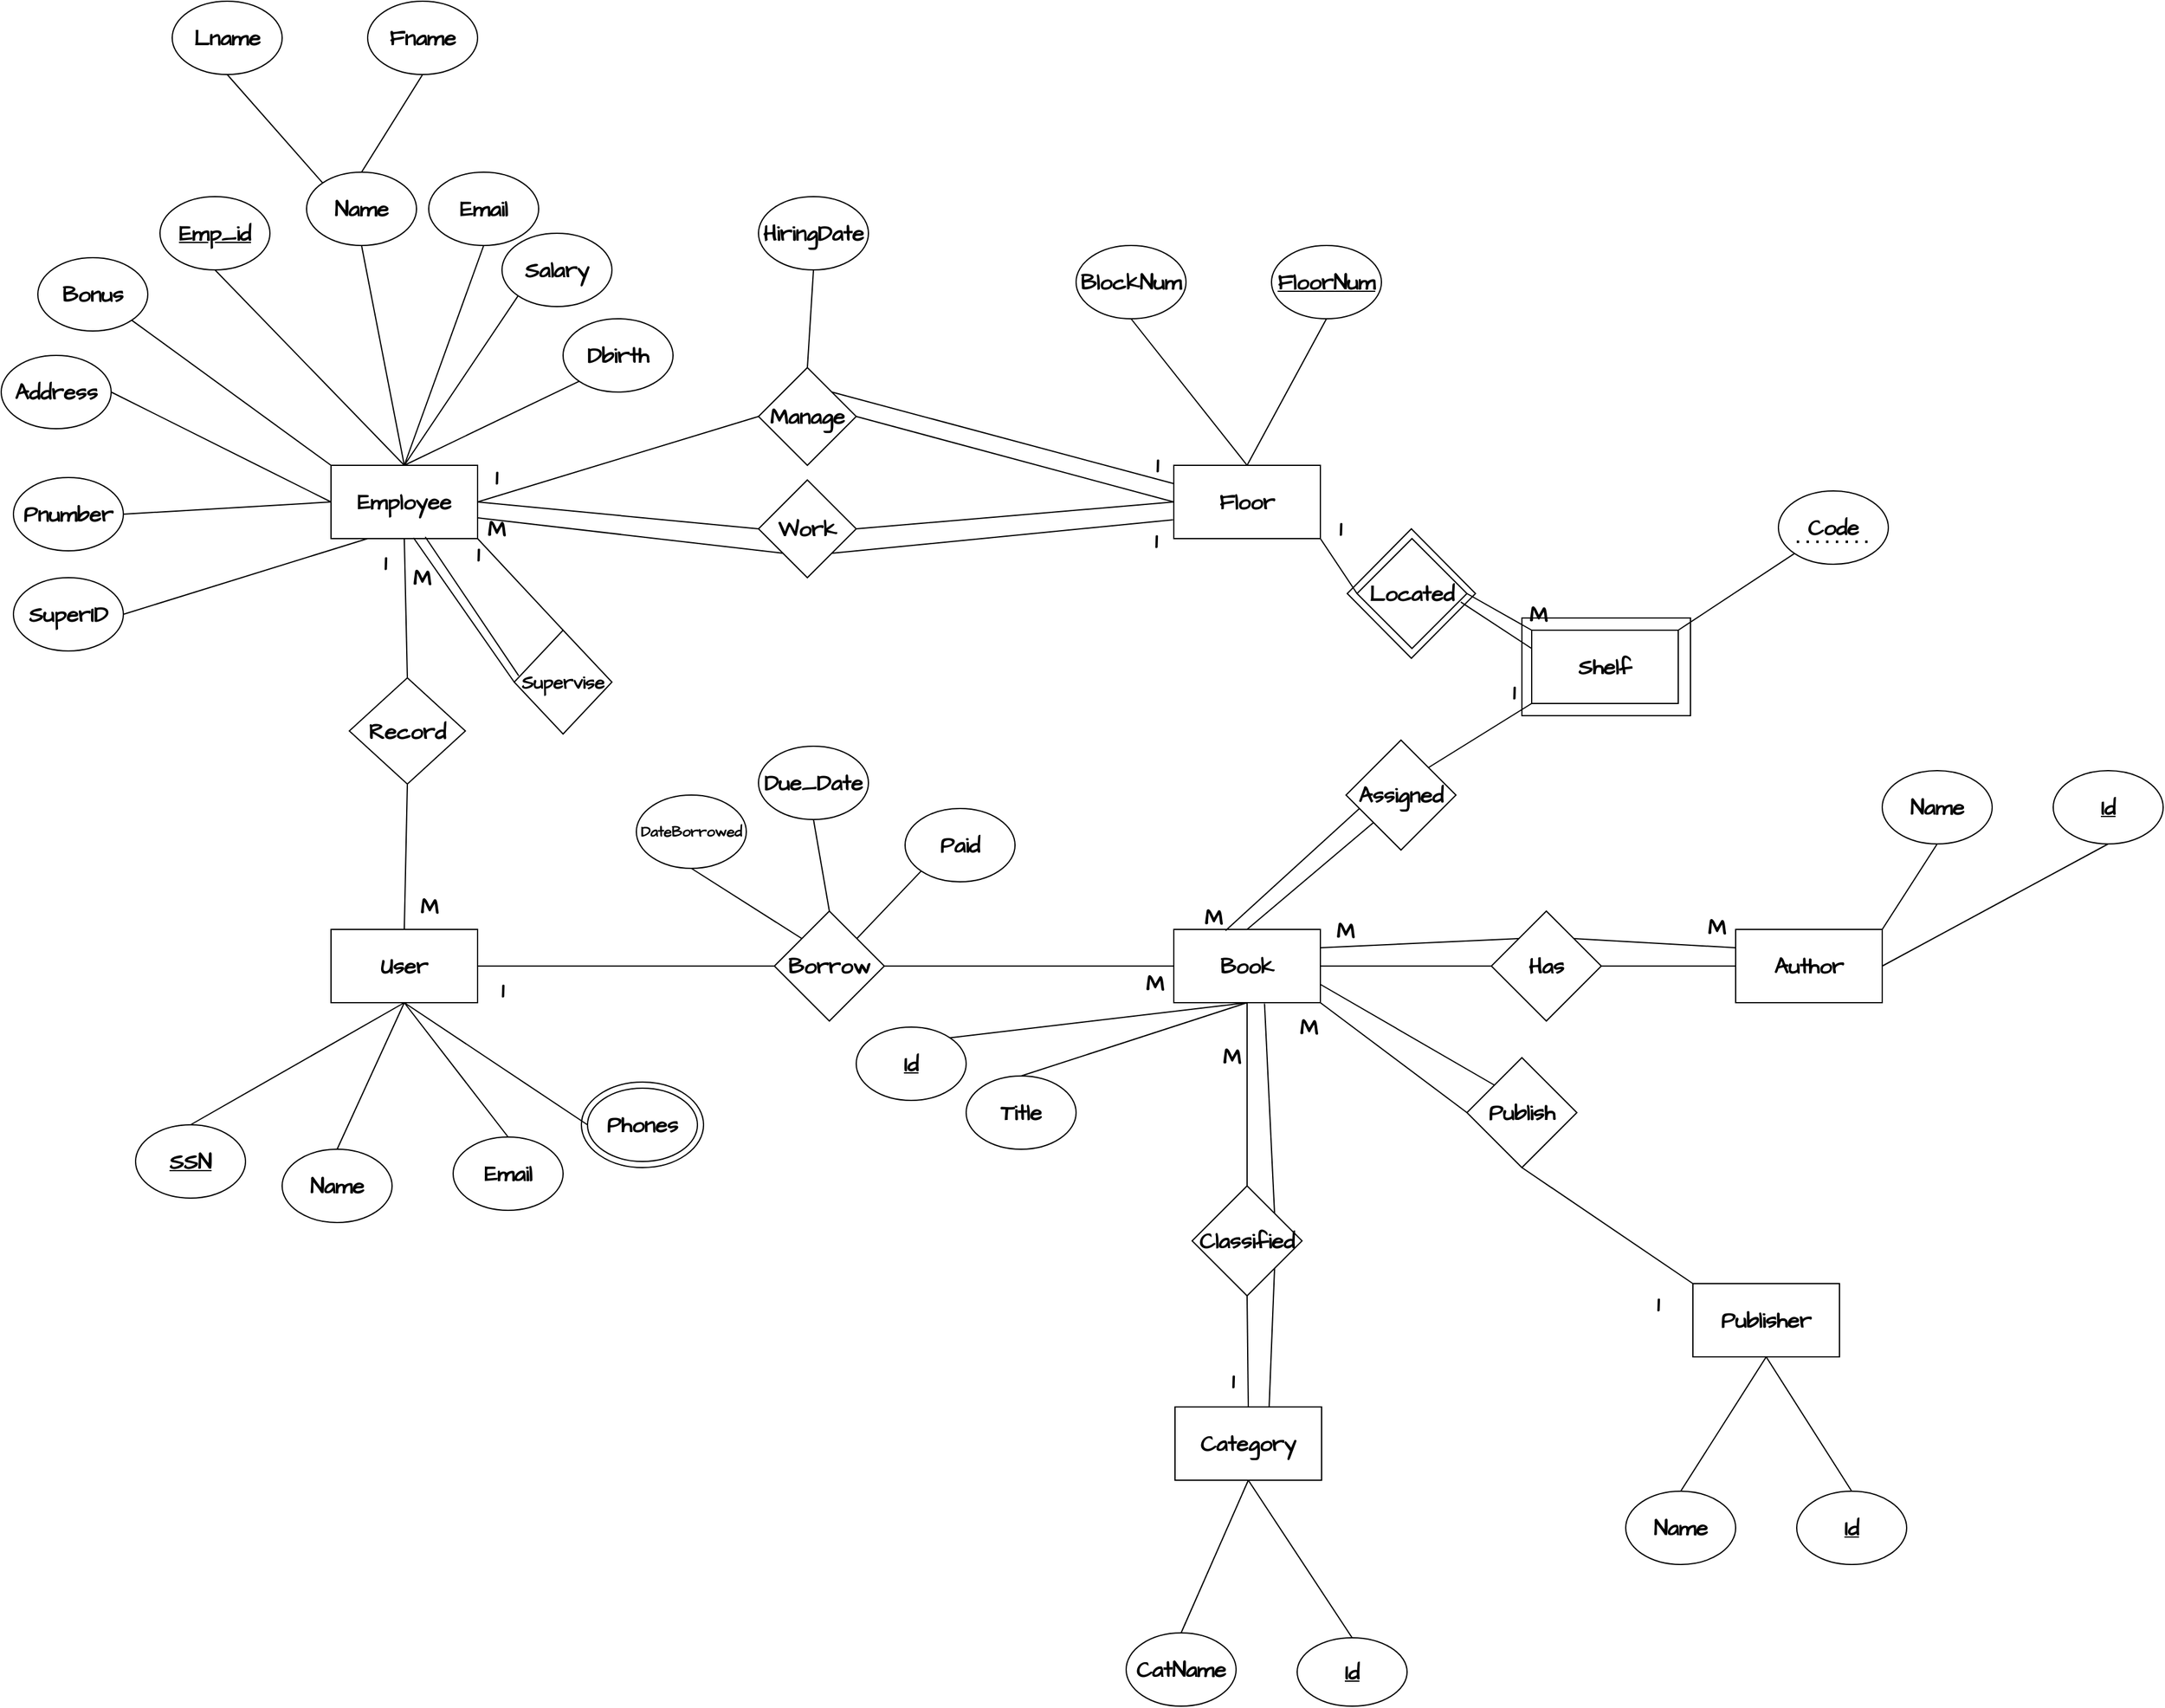 <mxfile version="24.9.0">
  <diagram id="R2lEEEUBdFMjLlhIrx00" name="Page-1">
    <mxGraphModel dx="2759" dy="2135" grid="1" gridSize="10" guides="1" tooltips="1" connect="1" arrows="1" fold="1" page="1" pageScale="1" pageWidth="850" pageHeight="1100" math="0" shadow="0" extFonts="Permanent Marker^https://fonts.googleapis.com/css?family=Permanent+Marker">
      <root>
        <mxCell id="0" />
        <mxCell id="1" parent="0" />
        <mxCell id="LCtNuis3pnJjSVXg9C4M-2" value="" style="rhombus;whiteSpace=wrap;html=1;" vertex="1" parent="1">
          <mxGeometry x="1002" y="262" width="105" height="106" as="geometry" />
        </mxCell>
        <mxCell id="LCtNuis3pnJjSVXg9C4M-1" value="" style="rounded=0;whiteSpace=wrap;html=1;" vertex="1" parent="1">
          <mxGeometry x="1145" y="335" width="138" height="80" as="geometry" />
        </mxCell>
        <mxCell id="eiVSzCuptyh7BwzZJYLk-64" value="" style="ellipse;whiteSpace=wrap;html=1;" parent="1" vertex="1">
          <mxGeometry x="375" y="715" width="100" height="70" as="geometry" />
        </mxCell>
        <mxCell id="eiVSzCuptyh7BwzZJYLk-1" value="&lt;font face=&quot;Architects Daughter&quot; style=&quot;font-size: 18px;&quot;&gt;&lt;b&gt;Employee&lt;/b&gt;&lt;/font&gt;" style="rounded=0;whiteSpace=wrap;html=1;" parent="1" vertex="1">
          <mxGeometry x="170" y="210" width="120" height="60" as="geometry" />
        </mxCell>
        <mxCell id="eiVSzCuptyh7BwzZJYLk-3" value="&lt;font style=&quot;font-size: 18px;&quot; face=&quot;Architects Daughter&quot;&gt;&lt;b&gt;&lt;u&gt;Emp_id&lt;/u&gt;&lt;/b&gt;&lt;/font&gt;" style="ellipse;whiteSpace=wrap;html=1;" parent="1" vertex="1">
          <mxGeometry x="30" y="-10" width="90" height="60" as="geometry" />
        </mxCell>
        <mxCell id="eiVSzCuptyh7BwzZJYLk-4" value="" style="endArrow=none;html=1;rounded=0;entryX=0.5;entryY=1;entryDx=0;entryDy=0;exitX=0.5;exitY=0;exitDx=0;exitDy=0;" parent="1" source="eiVSzCuptyh7BwzZJYLk-1" target="eiVSzCuptyh7BwzZJYLk-3" edge="1">
          <mxGeometry width="50" height="50" relative="1" as="geometry">
            <mxPoint x="400" y="320" as="sourcePoint" />
            <mxPoint x="450" y="270" as="targetPoint" />
          </mxGeometry>
        </mxCell>
        <mxCell id="eiVSzCuptyh7BwzZJYLk-6" value="&lt;font style=&quot;font-size: 18px;&quot; face=&quot;Architects Daughter&quot;&gt;&lt;b&gt;Name&lt;/b&gt;&lt;/font&gt;" style="ellipse;whiteSpace=wrap;html=1;" parent="1" vertex="1">
          <mxGeometry x="150" y="-30" width="90" height="60" as="geometry" />
        </mxCell>
        <mxCell id="eiVSzCuptyh7BwzZJYLk-8" value="" style="endArrow=none;html=1;rounded=0;entryX=0.5;entryY=1;entryDx=0;entryDy=0;exitX=0.5;exitY=0;exitDx=0;exitDy=0;" parent="1" source="eiVSzCuptyh7BwzZJYLk-1" target="eiVSzCuptyh7BwzZJYLk-6" edge="1">
          <mxGeometry width="50" height="50" relative="1" as="geometry">
            <mxPoint x="400" y="320" as="sourcePoint" />
            <mxPoint x="450" y="270" as="targetPoint" />
          </mxGeometry>
        </mxCell>
        <mxCell id="eiVSzCuptyh7BwzZJYLk-9" value="&lt;font style=&quot;font-size: 18px;&quot; face=&quot;Architects Daughter&quot;&gt;&lt;b&gt;Fname&lt;/b&gt;&lt;/font&gt;" style="ellipse;whiteSpace=wrap;html=1;" parent="1" vertex="1">
          <mxGeometry x="200" y="-170" width="90" height="60" as="geometry" />
        </mxCell>
        <mxCell id="eiVSzCuptyh7BwzZJYLk-11" value="&lt;font style=&quot;font-size: 18px;&quot; face=&quot;Architects Daughter&quot;&gt;&lt;b&gt;Lname&lt;/b&gt;&lt;/font&gt;" style="ellipse;whiteSpace=wrap;html=1;" parent="1" vertex="1">
          <mxGeometry x="40" y="-170" width="90" height="60" as="geometry" />
        </mxCell>
        <mxCell id="eiVSzCuptyh7BwzZJYLk-12" value="" style="endArrow=none;html=1;rounded=0;entryX=0.5;entryY=1;entryDx=0;entryDy=0;exitX=0.5;exitY=0;exitDx=0;exitDy=0;" parent="1" source="eiVSzCuptyh7BwzZJYLk-6" target="eiVSzCuptyh7BwzZJYLk-9" edge="1">
          <mxGeometry width="50" height="50" relative="1" as="geometry">
            <mxPoint x="340" y="170" as="sourcePoint" />
            <mxPoint x="390" y="120" as="targetPoint" />
          </mxGeometry>
        </mxCell>
        <mxCell id="eiVSzCuptyh7BwzZJYLk-13" value="" style="endArrow=none;html=1;rounded=0;entryX=0.5;entryY=1;entryDx=0;entryDy=0;exitX=0;exitY=0;exitDx=0;exitDy=0;" parent="1" source="eiVSzCuptyh7BwzZJYLk-6" target="eiVSzCuptyh7BwzZJYLk-11" edge="1">
          <mxGeometry width="50" height="50" relative="1" as="geometry">
            <mxPoint x="270" y="160" as="sourcePoint" />
            <mxPoint x="320" y="110" as="targetPoint" />
          </mxGeometry>
        </mxCell>
        <mxCell id="eiVSzCuptyh7BwzZJYLk-14" value="&lt;font face=&quot;Architects Daughter&quot;&gt;&lt;span style=&quot;font-size: 18px;&quot;&gt;&lt;b&gt;Email&lt;/b&gt;&lt;/span&gt;&lt;/font&gt;" style="ellipse;whiteSpace=wrap;html=1;" parent="1" vertex="1">
          <mxGeometry x="250" y="-30" width="90" height="60" as="geometry" />
        </mxCell>
        <mxCell id="eiVSzCuptyh7BwzZJYLk-17" value="&lt;font face=&quot;Architects Daughter&quot;&gt;&lt;span style=&quot;font-size: 18px;&quot;&gt;&lt;b&gt;Salary&lt;/b&gt;&lt;/span&gt;&lt;/font&gt;" style="ellipse;whiteSpace=wrap;html=1;" parent="1" vertex="1">
          <mxGeometry x="310" y="20" width="90" height="60" as="geometry" />
        </mxCell>
        <mxCell id="eiVSzCuptyh7BwzZJYLk-18" value="&lt;font data-font-src=&quot;https://fonts.googleapis.com/css?family=Architects+Daughter&quot; face=&quot;Architects Daughter&quot; style=&quot;font-size: 18px;&quot;&gt;&lt;b&gt;Dbirth&lt;/b&gt;&lt;/font&gt;" style="ellipse;whiteSpace=wrap;html=1;" parent="1" vertex="1">
          <mxGeometry x="360" y="90" width="90" height="60" as="geometry" />
        </mxCell>
        <mxCell id="eiVSzCuptyh7BwzZJYLk-19" value="&lt;font data-font-src=&quot;https://fonts.googleapis.com/css?family=Architects+Daughter&quot; face=&quot;Architects Daughter&quot; style=&quot;font-size: 18px;&quot;&gt;&lt;b&gt;Bonus&lt;/b&gt;&lt;/font&gt;" style="ellipse;whiteSpace=wrap;html=1;" parent="1" vertex="1">
          <mxGeometry x="-70" y="40" width="90" height="60" as="geometry" />
        </mxCell>
        <mxCell id="eiVSzCuptyh7BwzZJYLk-20" value="&lt;font data-font-src=&quot;https://fonts.googleapis.com/css?family=Architects+Daughter&quot; face=&quot;Architects Daughter&quot; style=&quot;font-size: 18px;&quot;&gt;&lt;b&gt;Address&lt;/b&gt;&lt;/font&gt;" style="ellipse;whiteSpace=wrap;html=1;" parent="1" vertex="1">
          <mxGeometry x="-100" y="120" width="90" height="60" as="geometry" />
        </mxCell>
        <mxCell id="eiVSzCuptyh7BwzZJYLk-21" value="&lt;font data-font-src=&quot;https://fonts.googleapis.com/css?family=Architects+Daughter&quot; face=&quot;Architects Daughter&quot; style=&quot;font-size: 18px;&quot;&gt;&lt;b&gt;Pnumber&lt;/b&gt;&lt;/font&gt;" style="ellipse;whiteSpace=wrap;html=1;" parent="1" vertex="1">
          <mxGeometry x="-90" y="220" width="90" height="60" as="geometry" />
        </mxCell>
        <mxCell id="eiVSzCuptyh7BwzZJYLk-22" value="" style="endArrow=none;html=1;rounded=0;entryX=0.5;entryY=1;entryDx=0;entryDy=0;exitX=0.5;exitY=0;exitDx=0;exitDy=0;" parent="1" source="eiVSzCuptyh7BwzZJYLk-1" target="eiVSzCuptyh7BwzZJYLk-14" edge="1">
          <mxGeometry width="50" height="50" relative="1" as="geometry">
            <mxPoint x="340" y="170" as="sourcePoint" />
            <mxPoint x="390" y="120" as="targetPoint" />
          </mxGeometry>
        </mxCell>
        <mxCell id="eiVSzCuptyh7BwzZJYLk-23" value="" style="endArrow=none;html=1;rounded=0;entryX=0;entryY=1;entryDx=0;entryDy=0;exitX=0.5;exitY=0;exitDx=0;exitDy=0;" parent="1" source="eiVSzCuptyh7BwzZJYLk-1" target="eiVSzCuptyh7BwzZJYLk-17" edge="1">
          <mxGeometry width="50" height="50" relative="1" as="geometry">
            <mxPoint x="340" y="170" as="sourcePoint" />
            <mxPoint x="390" y="120" as="targetPoint" />
          </mxGeometry>
        </mxCell>
        <mxCell id="eiVSzCuptyh7BwzZJYLk-24" value="" style="endArrow=none;html=1;rounded=0;entryX=0;entryY=1;entryDx=0;entryDy=0;exitX=0.5;exitY=0;exitDx=0;exitDy=0;" parent="1" source="eiVSzCuptyh7BwzZJYLk-1" target="eiVSzCuptyh7BwzZJYLk-18" edge="1">
          <mxGeometry width="50" height="50" relative="1" as="geometry">
            <mxPoint x="340" y="170" as="sourcePoint" />
            <mxPoint x="390" y="120" as="targetPoint" />
          </mxGeometry>
        </mxCell>
        <mxCell id="eiVSzCuptyh7BwzZJYLk-25" value="" style="endArrow=none;html=1;rounded=0;exitX=1;exitY=1;exitDx=0;exitDy=0;entryX=0;entryY=0;entryDx=0;entryDy=0;" parent="1" source="eiVSzCuptyh7BwzZJYLk-19" target="eiVSzCuptyh7BwzZJYLk-1" edge="1">
          <mxGeometry width="50" height="50" relative="1" as="geometry">
            <mxPoint x="340" y="170" as="sourcePoint" />
            <mxPoint x="390" y="120" as="targetPoint" />
          </mxGeometry>
        </mxCell>
        <mxCell id="eiVSzCuptyh7BwzZJYLk-26" value="" style="endArrow=none;html=1;rounded=0;entryX=1;entryY=0.5;entryDx=0;entryDy=0;exitX=0;exitY=0.5;exitDx=0;exitDy=0;" parent="1" source="eiVSzCuptyh7BwzZJYLk-1" target="eiVSzCuptyh7BwzZJYLk-20" edge="1">
          <mxGeometry width="50" height="50" relative="1" as="geometry">
            <mxPoint x="340" y="170" as="sourcePoint" />
            <mxPoint x="390" y="120" as="targetPoint" />
          </mxGeometry>
        </mxCell>
        <mxCell id="eiVSzCuptyh7BwzZJYLk-27" value="" style="endArrow=none;html=1;rounded=0;exitX=1;exitY=0.5;exitDx=0;exitDy=0;entryX=0;entryY=0.5;entryDx=0;entryDy=0;" parent="1" source="eiVSzCuptyh7BwzZJYLk-21" target="eiVSzCuptyh7BwzZJYLk-1" edge="1">
          <mxGeometry width="50" height="50" relative="1" as="geometry">
            <mxPoint x="340" y="170" as="sourcePoint" />
            <mxPoint x="390" y="120" as="targetPoint" />
          </mxGeometry>
        </mxCell>
        <mxCell id="eiVSzCuptyh7BwzZJYLk-29" value="&lt;font data-font-src=&quot;https://fonts.googleapis.com/css?family=Architects+Daughter&quot; face=&quot;Architects Daughter&quot; style=&quot;font-size: 18px;&quot;&gt;&lt;b&gt;SuperID&lt;/b&gt;&lt;/font&gt;" style="ellipse;whiteSpace=wrap;html=1;" parent="1" vertex="1">
          <mxGeometry x="-90" y="302" width="90" height="60" as="geometry" />
        </mxCell>
        <mxCell id="eiVSzCuptyh7BwzZJYLk-30" value="" style="endArrow=none;html=1;rounded=0;entryX=1;entryY=0.5;entryDx=0;entryDy=0;exitX=0.25;exitY=1;exitDx=0;exitDy=0;" parent="1" source="eiVSzCuptyh7BwzZJYLk-1" target="eiVSzCuptyh7BwzZJYLk-29" edge="1">
          <mxGeometry width="50" height="50" relative="1" as="geometry">
            <mxPoint x="330" y="90" as="sourcePoint" />
            <mxPoint x="380" y="40" as="targetPoint" />
          </mxGeometry>
        </mxCell>
        <mxCell id="eiVSzCuptyh7BwzZJYLk-31" value="&lt;font face=&quot;Architects Daughter&quot; style=&quot;font-size: 18px;&quot;&gt;&lt;b&gt;Floor&lt;/b&gt;&lt;/font&gt;" style="rounded=0;whiteSpace=wrap;html=1;" parent="1" vertex="1">
          <mxGeometry x="860" y="210" width="120" height="60" as="geometry" />
        </mxCell>
        <mxCell id="eiVSzCuptyh7BwzZJYLk-32" value="&lt;font data-font-src=&quot;https://fonts.googleapis.com/css?family=Architects+Daughter&quot; face=&quot;Architects Daughter&quot; style=&quot;font-size: 18px;&quot;&gt;&lt;b&gt;&lt;u&gt;FloorNum&lt;/u&gt;&lt;/b&gt;&lt;/font&gt;" style="ellipse;whiteSpace=wrap;html=1;" parent="1" vertex="1">
          <mxGeometry x="940" y="30" width="90" height="60" as="geometry" />
        </mxCell>
        <mxCell id="eiVSzCuptyh7BwzZJYLk-33" value="&lt;font data-font-src=&quot;https://fonts.googleapis.com/css?family=Architects+Daughter&quot; face=&quot;Architects Daughter&quot; style=&quot;font-size: 18px;&quot;&gt;&lt;b&gt;BlockNum&lt;/b&gt;&lt;/font&gt;" style="ellipse;whiteSpace=wrap;html=1;" parent="1" vertex="1">
          <mxGeometry x="780" y="30" width="90" height="60" as="geometry" />
        </mxCell>
        <mxCell id="eiVSzCuptyh7BwzZJYLk-34" value="" style="endArrow=none;html=1;rounded=0;entryX=0.5;entryY=1;entryDx=0;entryDy=0;exitX=0.5;exitY=0;exitDx=0;exitDy=0;" parent="1" source="eiVSzCuptyh7BwzZJYLk-31" target="eiVSzCuptyh7BwzZJYLk-33" edge="1">
          <mxGeometry width="50" height="50" relative="1" as="geometry">
            <mxPoint x="580" y="140" as="sourcePoint" />
            <mxPoint x="630" y="90" as="targetPoint" />
          </mxGeometry>
        </mxCell>
        <mxCell id="eiVSzCuptyh7BwzZJYLk-35" value="" style="endArrow=none;html=1;rounded=0;entryX=0.5;entryY=1;entryDx=0;entryDy=0;exitX=0.5;exitY=0;exitDx=0;exitDy=0;" parent="1" source="eiVSzCuptyh7BwzZJYLk-31" target="eiVSzCuptyh7BwzZJYLk-32" edge="1">
          <mxGeometry width="50" height="50" relative="1" as="geometry">
            <mxPoint x="580" y="140" as="sourcePoint" />
            <mxPoint x="630" y="90" as="targetPoint" />
          </mxGeometry>
        </mxCell>
        <mxCell id="eiVSzCuptyh7BwzZJYLk-37" value="&lt;b style=&quot;font-family: &amp;quot;Architects Daughter&amp;quot;; font-size: 18px;&quot;&gt;Manage&lt;/b&gt;" style="rhombus;whiteSpace=wrap;html=1;" parent="1" vertex="1">
          <mxGeometry x="520" y="130" width="80" height="80" as="geometry" />
        </mxCell>
        <mxCell id="eiVSzCuptyh7BwzZJYLk-38" value="" style="endArrow=none;html=1;rounded=0;exitX=1;exitY=0.5;exitDx=0;exitDy=0;entryX=0;entryY=0.5;entryDx=0;entryDy=0;" parent="1" source="eiVSzCuptyh7BwzZJYLk-1" target="eiVSzCuptyh7BwzZJYLk-37" edge="1">
          <mxGeometry width="50" height="50" relative="1" as="geometry">
            <mxPoint x="380" y="180" as="sourcePoint" />
            <mxPoint x="430" y="130" as="targetPoint" />
          </mxGeometry>
        </mxCell>
        <mxCell id="eiVSzCuptyh7BwzZJYLk-39" value="" style="endArrow=none;html=1;rounded=0;entryX=0;entryY=0.5;entryDx=0;entryDy=0;exitX=1;exitY=0.5;exitDx=0;exitDy=0;" parent="1" source="eiVSzCuptyh7BwzZJYLk-37" target="eiVSzCuptyh7BwzZJYLk-31" edge="1">
          <mxGeometry width="50" height="50" relative="1" as="geometry">
            <mxPoint x="380" y="180" as="sourcePoint" />
            <mxPoint x="430" y="130" as="targetPoint" />
          </mxGeometry>
        </mxCell>
        <mxCell id="eiVSzCuptyh7BwzZJYLk-40" value="&lt;font face=&quot;Architects Daughter&quot;&gt;&lt;span style=&quot;font-size: 18px;&quot;&gt;&lt;b&gt;Work&lt;/b&gt;&lt;/span&gt;&lt;/font&gt;" style="rhombus;whiteSpace=wrap;html=1;" parent="1" vertex="1">
          <mxGeometry x="520" y="222" width="80" height="80" as="geometry" />
        </mxCell>
        <mxCell id="eiVSzCuptyh7BwzZJYLk-42" value="" style="endArrow=none;html=1;rounded=0;exitX=1;exitY=0.5;exitDx=0;exitDy=0;entryX=0;entryY=0.5;entryDx=0;entryDy=0;" parent="1" source="eiVSzCuptyh7BwzZJYLk-1" target="eiVSzCuptyh7BwzZJYLk-40" edge="1">
          <mxGeometry width="50" height="50" relative="1" as="geometry">
            <mxPoint x="490" y="160" as="sourcePoint" />
            <mxPoint x="540" y="110" as="targetPoint" />
          </mxGeometry>
        </mxCell>
        <mxCell id="eiVSzCuptyh7BwzZJYLk-43" value="" style="endArrow=none;html=1;rounded=0;entryX=0;entryY=0.5;entryDx=0;entryDy=0;exitX=1;exitY=0.5;exitDx=0;exitDy=0;" parent="1" source="eiVSzCuptyh7BwzZJYLk-40" target="eiVSzCuptyh7BwzZJYLk-31" edge="1">
          <mxGeometry width="50" height="50" relative="1" as="geometry">
            <mxPoint x="490" y="160" as="sourcePoint" />
            <mxPoint x="540" y="110" as="targetPoint" />
          </mxGeometry>
        </mxCell>
        <mxCell id="eiVSzCuptyh7BwzZJYLk-44" value="" style="endArrow=none;html=1;rounded=0;entryX=0;entryY=0.25;entryDx=0;entryDy=0;exitX=1;exitY=0;exitDx=0;exitDy=0;" parent="1" source="eiVSzCuptyh7BwzZJYLk-37" target="eiVSzCuptyh7BwzZJYLk-31" edge="1">
          <mxGeometry width="50" height="50" relative="1" as="geometry">
            <mxPoint x="490" y="160" as="sourcePoint" />
            <mxPoint x="540" y="110" as="targetPoint" />
          </mxGeometry>
        </mxCell>
        <mxCell id="eiVSzCuptyh7BwzZJYLk-45" value="&lt;font style=&quot;font-size: 18px;&quot; data-font-src=&quot;https://fonts.googleapis.com/css?family=Architects+Daughter&quot; face=&quot;Architects Daughter&quot;&gt;&lt;b&gt;1&lt;/b&gt;&lt;/font&gt;" style="text;html=1;align=center;verticalAlign=middle;resizable=0;points=[];autosize=1;strokeColor=none;fillColor=none;" parent="1" vertex="1">
          <mxGeometry x="290" y="200" width="30" height="40" as="geometry" />
        </mxCell>
        <mxCell id="eiVSzCuptyh7BwzZJYLk-46" value="&lt;font style=&quot;font-size: 18px;&quot; data-font-src=&quot;https://fonts.googleapis.com/css?family=Architects+Daughter&quot; face=&quot;Architects Daughter&quot;&gt;&lt;b&gt;1&lt;/b&gt;&lt;/font&gt;" style="text;html=1;align=center;verticalAlign=middle;resizable=0;points=[];autosize=1;strokeColor=none;fillColor=none;" parent="1" vertex="1">
          <mxGeometry x="831" y="190" width="30" height="40" as="geometry" />
        </mxCell>
        <mxCell id="eiVSzCuptyh7BwzZJYLk-47" value="&lt;font style=&quot;font-size: 18px;&quot; data-font-src=&quot;https://fonts.googleapis.com/css?family=Architects+Daughter&quot; face=&quot;Architects Daughter&quot;&gt;&lt;b&gt;1&lt;/b&gt;&lt;/font&gt;" style="text;html=1;align=center;verticalAlign=middle;resizable=0;points=[];autosize=1;strokeColor=none;fillColor=none;" parent="1" vertex="1">
          <mxGeometry x="830" y="252" width="30" height="40" as="geometry" />
        </mxCell>
        <mxCell id="eiVSzCuptyh7BwzZJYLk-48" value="&lt;font style=&quot;font-size: 18px;&quot; data-font-src=&quot;https://fonts.googleapis.com/css?family=Architects+Daughter&quot; face=&quot;Architects Daughter&quot;&gt;&lt;b&gt;M&lt;/b&gt;&lt;/font&gt;" style="text;html=1;align=center;verticalAlign=middle;resizable=0;points=[];autosize=1;strokeColor=none;fillColor=none;" parent="1" vertex="1">
          <mxGeometry x="285" y="242" width="40" height="40" as="geometry" />
        </mxCell>
        <mxCell id="eiVSzCuptyh7BwzZJYLk-49" value="" style="endArrow=none;html=1;rounded=0;entryX=0.977;entryY=0.067;entryDx=0;entryDy=0;exitX=1;exitY=1;exitDx=0;exitDy=0;entryPerimeter=0;" parent="1" source="eiVSzCuptyh7BwzZJYLk-40" target="eiVSzCuptyh7BwzZJYLk-47" edge="1">
          <mxGeometry width="50" height="50" relative="1" as="geometry">
            <mxPoint x="530" y="210" as="sourcePoint" />
            <mxPoint x="580" y="160" as="targetPoint" />
          </mxGeometry>
        </mxCell>
        <mxCell id="eiVSzCuptyh7BwzZJYLk-50" value="" style="endArrow=none;html=1;rounded=0;exitX=0.126;exitY=0.275;exitDx=0;exitDy=0;exitPerimeter=0;entryX=0;entryY=1;entryDx=0;entryDy=0;" parent="1" source="eiVSzCuptyh7BwzZJYLk-48" target="eiVSzCuptyh7BwzZJYLk-40" edge="1">
          <mxGeometry width="50" height="50" relative="1" as="geometry">
            <mxPoint x="530" y="210" as="sourcePoint" />
            <mxPoint x="580" y="160" as="targetPoint" />
          </mxGeometry>
        </mxCell>
        <mxCell id="eiVSzCuptyh7BwzZJYLk-51" value="" style="endArrow=none;html=1;rounded=0;entryX=0.5;entryY=0;entryDx=0;entryDy=0;exitX=0.5;exitY=1;exitDx=0;exitDy=0;" parent="1" source="eiVSzCuptyh7BwzZJYLk-52" target="eiVSzCuptyh7BwzZJYLk-37" edge="1">
          <mxGeometry width="50" height="50" relative="1" as="geometry">
            <mxPoint x="560" y="40" as="sourcePoint" />
            <mxPoint x="510" y="240" as="targetPoint" />
          </mxGeometry>
        </mxCell>
        <mxCell id="eiVSzCuptyh7BwzZJYLk-52" value="&lt;font data-font-src=&quot;https://fonts.googleapis.com/css?family=Architects+Daughter&quot; face=&quot;Architects Daughter&quot; style=&quot;font-size: 18px;&quot;&gt;&lt;b&gt;HiringDate&lt;/b&gt;&lt;/font&gt;" style="ellipse;whiteSpace=wrap;html=1;" parent="1" vertex="1">
          <mxGeometry x="520" y="-10" width="90" height="60" as="geometry" />
        </mxCell>
        <mxCell id="eiVSzCuptyh7BwzZJYLk-54" value="&lt;font face=&quot;Architects Daughter&quot; style=&quot;font-size: 18px;&quot;&gt;&lt;b&gt;User&lt;/b&gt;&lt;/font&gt;" style="rounded=0;whiteSpace=wrap;html=1;" parent="1" vertex="1">
          <mxGeometry x="170" y="590" width="120" height="60" as="geometry" />
        </mxCell>
        <mxCell id="eiVSzCuptyh7BwzZJYLk-55" value="&lt;font data-font-src=&quot;https://fonts.googleapis.com/css?family=Architects+Daughter&quot; face=&quot;Architects Daughter&quot; style=&quot;font-size: 18px;&quot;&gt;&lt;b&gt;&lt;u&gt;SSN&lt;/u&gt;&lt;/b&gt;&lt;/font&gt;" style="ellipse;whiteSpace=wrap;html=1;" parent="1" vertex="1">
          <mxGeometry x="10" y="750" width="90" height="60" as="geometry" />
        </mxCell>
        <mxCell id="eiVSzCuptyh7BwzZJYLk-57" value="&lt;font style=&quot;font-size: 18px;&quot; face=&quot;Architects Daughter&quot;&gt;&lt;b&gt;Name&lt;/b&gt;&lt;/font&gt;" style="ellipse;whiteSpace=wrap;html=1;" parent="1" vertex="1">
          <mxGeometry x="130" y="770" width="90" height="60" as="geometry" />
        </mxCell>
        <mxCell id="eiVSzCuptyh7BwzZJYLk-59" value="&lt;font face=&quot;Architects Daughter&quot;&gt;&lt;span style=&quot;font-size: 18px;&quot;&gt;&lt;b&gt;Email&lt;/b&gt;&lt;/span&gt;&lt;/font&gt;" style="ellipse;whiteSpace=wrap;html=1;" parent="1" vertex="1">
          <mxGeometry x="270" y="760" width="90" height="60" as="geometry" />
        </mxCell>
        <mxCell id="eiVSzCuptyh7BwzZJYLk-62" value="&lt;font face=&quot;Architects Daughter&quot;&gt;&lt;span style=&quot;font-size: 18px;&quot;&gt;&lt;b&gt;Phones&lt;/b&gt;&lt;/span&gt;&lt;/font&gt;" style="ellipse;whiteSpace=wrap;html=1;" parent="1" vertex="1">
          <mxGeometry x="380" y="720" width="90" height="60" as="geometry" />
        </mxCell>
        <mxCell id="eiVSzCuptyh7BwzZJYLk-65" value="" style="endArrow=none;html=1;rounded=0;entryX=0.5;entryY=1;entryDx=0;entryDy=0;exitX=0.5;exitY=0;exitDx=0;exitDy=0;" parent="1" source="eiVSzCuptyh7BwzZJYLk-55" target="eiVSzCuptyh7BwzZJYLk-54" edge="1">
          <mxGeometry width="50" height="50" relative="1" as="geometry">
            <mxPoint x="350" y="690" as="sourcePoint" />
            <mxPoint x="400" y="640" as="targetPoint" />
          </mxGeometry>
        </mxCell>
        <mxCell id="eiVSzCuptyh7BwzZJYLk-66" value="" style="endArrow=none;html=1;rounded=0;exitX=0.5;exitY=0;exitDx=0;exitDy=0;entryX=0.5;entryY=1;entryDx=0;entryDy=0;" parent="1" source="eiVSzCuptyh7BwzZJYLk-57" target="eiVSzCuptyh7BwzZJYLk-54" edge="1">
          <mxGeometry width="50" height="50" relative="1" as="geometry">
            <mxPoint x="350" y="690" as="sourcePoint" />
            <mxPoint x="400" y="640" as="targetPoint" />
          </mxGeometry>
        </mxCell>
        <mxCell id="eiVSzCuptyh7BwzZJYLk-67" value="" style="endArrow=none;html=1;rounded=0;exitX=0.5;exitY=1;exitDx=0;exitDy=0;entryX=0.5;entryY=0;entryDx=0;entryDy=0;" parent="1" source="eiVSzCuptyh7BwzZJYLk-54" target="eiVSzCuptyh7BwzZJYLk-59" edge="1">
          <mxGeometry width="50" height="50" relative="1" as="geometry">
            <mxPoint x="350" y="690" as="sourcePoint" />
            <mxPoint x="400" y="640" as="targetPoint" />
          </mxGeometry>
        </mxCell>
        <mxCell id="eiVSzCuptyh7BwzZJYLk-68" value="" style="endArrow=none;html=1;rounded=0;exitX=0.5;exitY=1;exitDx=0;exitDy=0;entryX=0;entryY=0.5;entryDx=0;entryDy=0;" parent="1" source="eiVSzCuptyh7BwzZJYLk-54" target="eiVSzCuptyh7BwzZJYLk-62" edge="1">
          <mxGeometry width="50" height="50" relative="1" as="geometry">
            <mxPoint x="350" y="690" as="sourcePoint" />
            <mxPoint x="400" y="640" as="targetPoint" />
          </mxGeometry>
        </mxCell>
        <mxCell id="eiVSzCuptyh7BwzZJYLk-69" value="&lt;font face=&quot;Architects Daughter&quot;&gt;&lt;span style=&quot;font-size: 18px;&quot;&gt;&lt;b&gt;Record&lt;/b&gt;&lt;/span&gt;&lt;/font&gt;" style="rhombus;whiteSpace=wrap;html=1;" parent="1" vertex="1">
          <mxGeometry x="185" y="384" width="95" height="87" as="geometry" />
        </mxCell>
        <mxCell id="eiVSzCuptyh7BwzZJYLk-70" value="" style="endArrow=none;html=1;rounded=0;entryX=0.5;entryY=1;entryDx=0;entryDy=0;exitX=0.5;exitY=0;exitDx=0;exitDy=0;" parent="1" source="eiVSzCuptyh7BwzZJYLk-69" target="eiVSzCuptyh7BwzZJYLk-1" edge="1">
          <mxGeometry width="50" height="50" relative="1" as="geometry">
            <mxPoint x="350" y="560" as="sourcePoint" />
            <mxPoint x="400" y="510" as="targetPoint" />
          </mxGeometry>
        </mxCell>
        <mxCell id="eiVSzCuptyh7BwzZJYLk-71" value="" style="endArrow=none;html=1;rounded=0;exitX=0.5;exitY=0;exitDx=0;exitDy=0;entryX=0.5;entryY=1;entryDx=0;entryDy=0;" parent="1" source="eiVSzCuptyh7BwzZJYLk-54" target="eiVSzCuptyh7BwzZJYLk-69" edge="1">
          <mxGeometry width="50" height="50" relative="1" as="geometry">
            <mxPoint x="350" y="560" as="sourcePoint" />
            <mxPoint x="400" y="510" as="targetPoint" />
          </mxGeometry>
        </mxCell>
        <mxCell id="eiVSzCuptyh7BwzZJYLk-73" value="&lt;font style=&quot;font-size: 18px;&quot; data-font-src=&quot;https://fonts.googleapis.com/css?family=Architects+Daughter&quot; face=&quot;Architects Daughter&quot;&gt;&lt;b&gt;1&lt;/b&gt;&lt;/font&gt;" style="text;html=1;align=center;verticalAlign=middle;resizable=0;points=[];autosize=1;strokeColor=none;fillColor=none;" parent="1" vertex="1">
          <mxGeometry x="199" y="270" width="30" height="40" as="geometry" />
        </mxCell>
        <mxCell id="eiVSzCuptyh7BwzZJYLk-74" value="&lt;font style=&quot;font-size: 18px;&quot; data-font-src=&quot;https://fonts.googleapis.com/css?family=Architects+Daughter&quot; face=&quot;Architects Daughter&quot;&gt;&lt;b&gt;M&lt;/b&gt;&lt;/font&gt;" style="text;html=1;align=center;verticalAlign=middle;resizable=0;points=[];autosize=1;strokeColor=none;fillColor=none;" parent="1" vertex="1">
          <mxGeometry x="230" y="551" width="40" height="40" as="geometry" />
        </mxCell>
        <mxCell id="eiVSzCuptyh7BwzZJYLk-75" value="&lt;font face=&quot;Architects Daughter&quot; style=&quot;font-size: 18px;&quot;&gt;&lt;b&gt;Book&lt;/b&gt;&lt;/font&gt;" style="rounded=0;whiteSpace=wrap;html=1;" parent="1" vertex="1">
          <mxGeometry x="860" y="590" width="120" height="60" as="geometry" />
        </mxCell>
        <mxCell id="eiVSzCuptyh7BwzZJYLk-77" value="&lt;font data-font-src=&quot;https://fonts.googleapis.com/css?family=Architects+Daughter&quot; face=&quot;Architects Daughter&quot; style=&quot;font-size: 18px;&quot;&gt;&lt;b&gt;Borrow&lt;/b&gt;&lt;/font&gt;" style="rhombus;whiteSpace=wrap;html=1;" parent="1" vertex="1">
          <mxGeometry x="533" y="575" width="90" height="90" as="geometry" />
        </mxCell>
        <mxCell id="eiVSzCuptyh7BwzZJYLk-80" value="&lt;font face=&quot;Architects Daughter&quot;&gt;&lt;span style=&quot;font-size: 18px;&quot;&gt;&lt;b&gt;&lt;u&gt;Id&lt;/u&gt;&lt;/b&gt;&lt;/span&gt;&lt;/font&gt;" style="ellipse;whiteSpace=wrap;html=1;" parent="1" vertex="1">
          <mxGeometry x="600" y="670" width="90" height="60" as="geometry" />
        </mxCell>
        <mxCell id="eiVSzCuptyh7BwzZJYLk-81" value="&lt;font face=&quot;Architects Daughter&quot;&gt;&lt;span style=&quot;font-size: 18px;&quot;&gt;&lt;b&gt;Title&lt;/b&gt;&lt;/span&gt;&lt;/font&gt;" style="ellipse;whiteSpace=wrap;html=1;" parent="1" vertex="1">
          <mxGeometry x="690" y="710" width="90" height="60" as="geometry" />
        </mxCell>
        <mxCell id="eiVSzCuptyh7BwzZJYLk-83" value="" style="endArrow=none;html=1;rounded=0;entryX=0.5;entryY=1;entryDx=0;entryDy=0;exitX=1;exitY=0;exitDx=0;exitDy=0;" parent="1" source="eiVSzCuptyh7BwzZJYLk-80" target="eiVSzCuptyh7BwzZJYLk-75" edge="1">
          <mxGeometry width="50" height="50" relative="1" as="geometry">
            <mxPoint x="510" y="840" as="sourcePoint" />
            <mxPoint x="560" y="790" as="targetPoint" />
          </mxGeometry>
        </mxCell>
        <mxCell id="eiVSzCuptyh7BwzZJYLk-84" value="" style="endArrow=none;html=1;rounded=0;entryX=0.5;entryY=1;entryDx=0;entryDy=0;exitX=0.5;exitY=0;exitDx=0;exitDy=0;" parent="1" source="eiVSzCuptyh7BwzZJYLk-81" target="eiVSzCuptyh7BwzZJYLk-75" edge="1">
          <mxGeometry width="50" height="50" relative="1" as="geometry">
            <mxPoint x="510" y="840" as="sourcePoint" />
            <mxPoint x="560" y="790" as="targetPoint" />
          </mxGeometry>
        </mxCell>
        <mxCell id="eiVSzCuptyh7BwzZJYLk-85" value="" style="endArrow=none;html=1;rounded=0;entryX=0;entryY=0.5;entryDx=0;entryDy=0;exitX=1;exitY=0.5;exitDx=0;exitDy=0;" parent="1" source="eiVSzCuptyh7BwzZJYLk-54" target="eiVSzCuptyh7BwzZJYLk-77" edge="1">
          <mxGeometry width="50" height="50" relative="1" as="geometry">
            <mxPoint x="510" y="820" as="sourcePoint" />
            <mxPoint x="560" y="770" as="targetPoint" />
          </mxGeometry>
        </mxCell>
        <mxCell id="eiVSzCuptyh7BwzZJYLk-86" value="" style="endArrow=none;html=1;rounded=0;entryX=1;entryY=0.5;entryDx=0;entryDy=0;exitX=0;exitY=0.5;exitDx=0;exitDy=0;" parent="1" source="eiVSzCuptyh7BwzZJYLk-75" target="eiVSzCuptyh7BwzZJYLk-77" edge="1">
          <mxGeometry width="50" height="50" relative="1" as="geometry">
            <mxPoint x="510" y="820" as="sourcePoint" />
            <mxPoint x="560" y="770" as="targetPoint" />
          </mxGeometry>
        </mxCell>
        <mxCell id="eiVSzCuptyh7BwzZJYLk-87" value="&lt;font data-font-src=&quot;https://fonts.googleapis.com/css?family=Architects+Daughter&quot; face=&quot;Architects Daughter&quot;&gt;&lt;b&gt;DateBorrowed&lt;/b&gt;&lt;/font&gt;" style="ellipse;whiteSpace=wrap;html=1;" parent="1" vertex="1">
          <mxGeometry x="420" y="480" width="90" height="60" as="geometry" />
        </mxCell>
        <mxCell id="eiVSzCuptyh7BwzZJYLk-88" value="&lt;font style=&quot;font-size: 18px;&quot; data-font-src=&quot;https://fonts.googleapis.com/css?family=Architects+Daughter&quot; face=&quot;Architects Daughter&quot;&gt;&lt;b&gt;Due_Date&lt;/b&gt;&lt;/font&gt;" style="ellipse;whiteSpace=wrap;html=1;" parent="1" vertex="1">
          <mxGeometry x="520" y="440" width="90" height="60" as="geometry" />
        </mxCell>
        <mxCell id="eiVSzCuptyh7BwzZJYLk-89" value="&lt;font style=&quot;font-size: 18px;&quot; face=&quot;Architects Daughter&quot;&gt;&lt;b&gt;Paid&lt;/b&gt;&lt;/font&gt;" style="ellipse;whiteSpace=wrap;html=1;" parent="1" vertex="1">
          <mxGeometry x="640" y="491" width="90" height="60" as="geometry" />
        </mxCell>
        <mxCell id="eiVSzCuptyh7BwzZJYLk-90" value="" style="endArrow=none;html=1;rounded=0;exitX=0.5;exitY=1;exitDx=0;exitDy=0;entryX=0;entryY=0;entryDx=0;entryDy=0;" parent="1" source="eiVSzCuptyh7BwzZJYLk-87" target="eiVSzCuptyh7BwzZJYLk-77" edge="1">
          <mxGeometry width="50" height="50" relative="1" as="geometry">
            <mxPoint x="620" y="630" as="sourcePoint" />
            <mxPoint x="670" y="580" as="targetPoint" />
          </mxGeometry>
        </mxCell>
        <mxCell id="eiVSzCuptyh7BwzZJYLk-91" value="" style="endArrow=none;html=1;rounded=0;entryX=0.5;entryY=1;entryDx=0;entryDy=0;exitX=0.5;exitY=0;exitDx=0;exitDy=0;" parent="1" source="eiVSzCuptyh7BwzZJYLk-77" target="eiVSzCuptyh7BwzZJYLk-88" edge="1">
          <mxGeometry width="50" height="50" relative="1" as="geometry">
            <mxPoint x="620" y="630" as="sourcePoint" />
            <mxPoint x="670" y="580" as="targetPoint" />
          </mxGeometry>
        </mxCell>
        <mxCell id="eiVSzCuptyh7BwzZJYLk-92" value="" style="endArrow=none;html=1;rounded=0;entryX=0;entryY=1;entryDx=0;entryDy=0;exitX=1;exitY=0;exitDx=0;exitDy=0;" parent="1" source="eiVSzCuptyh7BwzZJYLk-77" target="eiVSzCuptyh7BwzZJYLk-89" edge="1">
          <mxGeometry width="50" height="50" relative="1" as="geometry">
            <mxPoint x="620" y="630" as="sourcePoint" />
            <mxPoint x="670" y="580" as="targetPoint" />
          </mxGeometry>
        </mxCell>
        <mxCell id="eiVSzCuptyh7BwzZJYLk-93" value="&lt;font style=&quot;font-size: 18px;&quot; data-font-src=&quot;https://fonts.googleapis.com/css?family=Architects+Daughter&quot; face=&quot;Architects Daughter&quot;&gt;&lt;b&gt;1&lt;/b&gt;&lt;/font&gt;" style="text;html=1;align=center;verticalAlign=middle;resizable=0;points=[];autosize=1;strokeColor=none;fillColor=none;" parent="1" vertex="1">
          <mxGeometry x="295" y="620" width="30" height="40" as="geometry" />
        </mxCell>
        <mxCell id="eiVSzCuptyh7BwzZJYLk-96" value="&lt;font style=&quot;font-size: 18px;&quot; data-font-src=&quot;https://fonts.googleapis.com/css?family=Architects+Daughter&quot; face=&quot;Architects Daughter&quot;&gt;&lt;b&gt;M&lt;/b&gt;&lt;/font&gt;" style="text;html=1;align=center;verticalAlign=middle;resizable=0;points=[];autosize=1;strokeColor=none;fillColor=none;" parent="1" vertex="1">
          <mxGeometry x="824" y="614" width="40" height="40" as="geometry" />
        </mxCell>
        <mxCell id="eiVSzCuptyh7BwzZJYLk-97" value="&lt;font face=&quot;Architects Daughter&quot; style=&quot;font-size: 18px;&quot;&gt;&lt;b&gt;Author&lt;/b&gt;&lt;/font&gt;" style="rounded=0;whiteSpace=wrap;html=1;" parent="1" vertex="1">
          <mxGeometry x="1320" y="590" width="120" height="60" as="geometry" />
        </mxCell>
        <mxCell id="eiVSzCuptyh7BwzZJYLk-99" value="&lt;font face=&quot;Architects Daughter&quot;&gt;&lt;span style=&quot;font-size: 18px;&quot;&gt;&lt;b&gt;Name&lt;/b&gt;&lt;/span&gt;&lt;/font&gt;" style="ellipse;whiteSpace=wrap;html=1;" parent="1" vertex="1">
          <mxGeometry x="1440" y="460" width="90" height="60" as="geometry" />
        </mxCell>
        <mxCell id="eiVSzCuptyh7BwzZJYLk-102" value="&lt;font face=&quot;Architects Daughter&quot;&gt;&lt;span style=&quot;font-size: 18px;&quot;&gt;&lt;b&gt;&lt;u&gt;Id&lt;/u&gt;&lt;/b&gt;&lt;/span&gt;&lt;/font&gt;" style="ellipse;whiteSpace=wrap;html=1;" parent="1" vertex="1">
          <mxGeometry x="1580" y="460" width="90" height="60" as="geometry" />
        </mxCell>
        <mxCell id="eiVSzCuptyh7BwzZJYLk-103" value="" style="endArrow=none;html=1;rounded=0;entryX=0.5;entryY=1;entryDx=0;entryDy=0;exitX=1;exitY=0;exitDx=0;exitDy=0;" parent="1" source="eiVSzCuptyh7BwzZJYLk-97" target="eiVSzCuptyh7BwzZJYLk-99" edge="1">
          <mxGeometry width="50" height="50" relative="1" as="geometry">
            <mxPoint x="1250" y="690" as="sourcePoint" />
            <mxPoint x="1300" y="640" as="targetPoint" />
          </mxGeometry>
        </mxCell>
        <mxCell id="eiVSzCuptyh7BwzZJYLk-104" value="" style="endArrow=none;html=1;rounded=0;entryX=0.5;entryY=1;entryDx=0;entryDy=0;exitX=1;exitY=0.5;exitDx=0;exitDy=0;" parent="1" source="eiVSzCuptyh7BwzZJYLk-97" target="eiVSzCuptyh7BwzZJYLk-102" edge="1">
          <mxGeometry width="50" height="50" relative="1" as="geometry">
            <mxPoint x="1380" y="590" as="sourcePoint" />
            <mxPoint x="1300" y="640" as="targetPoint" />
          </mxGeometry>
        </mxCell>
        <mxCell id="eiVSzCuptyh7BwzZJYLk-105" value="&lt;font face=&quot;Architects Daughter&quot;&gt;&lt;span style=&quot;font-size: 18px;&quot;&gt;&lt;b&gt;Has&lt;/b&gt;&lt;/span&gt;&lt;/font&gt;" style="rhombus;whiteSpace=wrap;html=1;" parent="1" vertex="1">
          <mxGeometry x="1120" y="575" width="90" height="90" as="geometry" />
        </mxCell>
        <mxCell id="eiVSzCuptyh7BwzZJYLk-106" value="" style="endArrow=none;html=1;rounded=0;entryX=0;entryY=0.5;entryDx=0;entryDy=0;exitX=1;exitY=0.5;exitDx=0;exitDy=0;" parent="1" source="eiVSzCuptyh7BwzZJYLk-105" target="eiVSzCuptyh7BwzZJYLk-97" edge="1">
          <mxGeometry width="50" height="50" relative="1" as="geometry">
            <mxPoint x="1190" y="660" as="sourcePoint" />
            <mxPoint x="1240" y="610" as="targetPoint" />
          </mxGeometry>
        </mxCell>
        <mxCell id="eiVSzCuptyh7BwzZJYLk-107" value="" style="endArrow=none;html=1;rounded=0;exitX=1;exitY=0.5;exitDx=0;exitDy=0;entryX=0;entryY=0.5;entryDx=0;entryDy=0;" parent="1" source="eiVSzCuptyh7BwzZJYLk-75" target="eiVSzCuptyh7BwzZJYLk-105" edge="1">
          <mxGeometry width="50" height="50" relative="1" as="geometry">
            <mxPoint x="1190" y="660" as="sourcePoint" />
            <mxPoint x="1240" y="610" as="targetPoint" />
          </mxGeometry>
        </mxCell>
        <mxCell id="eiVSzCuptyh7BwzZJYLk-108" value="" style="endArrow=none;html=1;rounded=0;exitX=1;exitY=0.25;exitDx=0;exitDy=0;entryX=0;entryY=0;entryDx=0;entryDy=0;" parent="1" source="eiVSzCuptyh7BwzZJYLk-75" target="eiVSzCuptyh7BwzZJYLk-105" edge="1">
          <mxGeometry width="50" height="50" relative="1" as="geometry">
            <mxPoint x="1210" y="630" as="sourcePoint" />
            <mxPoint x="1260" y="580" as="targetPoint" />
          </mxGeometry>
        </mxCell>
        <mxCell id="eiVSzCuptyh7BwzZJYLk-109" value="" style="endArrow=none;html=1;rounded=0;entryX=0;entryY=0.25;entryDx=0;entryDy=0;exitX=1;exitY=0;exitDx=0;exitDy=0;" parent="1" source="eiVSzCuptyh7BwzZJYLk-105" target="eiVSzCuptyh7BwzZJYLk-97" edge="1">
          <mxGeometry width="50" height="50" relative="1" as="geometry">
            <mxPoint x="1210" y="600" as="sourcePoint" />
            <mxPoint x="1320.04" y="606" as="targetPoint" />
          </mxGeometry>
        </mxCell>
        <mxCell id="eiVSzCuptyh7BwzZJYLk-110" value="&lt;font face=&quot;Architects Daughter&quot; style=&quot;font-size: 18px;&quot;&gt;&lt;b&gt;Publisher&lt;/b&gt;&lt;/font&gt;" style="rounded=0;whiteSpace=wrap;html=1;" parent="1" vertex="1">
          <mxGeometry x="1285" y="880" width="120" height="60" as="geometry" />
        </mxCell>
        <mxCell id="eiVSzCuptyh7BwzZJYLk-111" value="&lt;font face=&quot;Architects Daughter&quot;&gt;&lt;span style=&quot;font-size: 18px;&quot;&gt;&lt;b&gt;Name&lt;/b&gt;&lt;/span&gt;&lt;/font&gt;" style="ellipse;whiteSpace=wrap;html=1;" parent="1" vertex="1">
          <mxGeometry x="1230" y="1050" width="90" height="60" as="geometry" />
        </mxCell>
        <mxCell id="eiVSzCuptyh7BwzZJYLk-112" value="&lt;font face=&quot;Architects Daughter&quot;&gt;&lt;span style=&quot;font-size: 18px;&quot;&gt;&lt;b&gt;&lt;u&gt;Id&lt;/u&gt;&lt;/b&gt;&lt;/span&gt;&lt;/font&gt;" style="ellipse;whiteSpace=wrap;html=1;" parent="1" vertex="1">
          <mxGeometry x="1370" y="1050" width="90" height="60" as="geometry" />
        </mxCell>
        <mxCell id="eiVSzCuptyh7BwzZJYLk-113" value="" style="endArrow=none;html=1;rounded=0;entryX=0.5;entryY=0;entryDx=0;entryDy=0;exitX=0.5;exitY=1;exitDx=0;exitDy=0;" parent="1" source="eiVSzCuptyh7BwzZJYLk-110" target="eiVSzCuptyh7BwzZJYLk-111" edge="1">
          <mxGeometry width="50" height="50" relative="1" as="geometry">
            <mxPoint x="1225" y="1180" as="sourcePoint" />
            <mxPoint x="1275" y="1130" as="targetPoint" />
          </mxGeometry>
        </mxCell>
        <mxCell id="eiVSzCuptyh7BwzZJYLk-114" value="" style="endArrow=none;html=1;rounded=0;entryX=0.5;entryY=0;entryDx=0;entryDy=0;exitX=0.5;exitY=1;exitDx=0;exitDy=0;" parent="1" source="eiVSzCuptyh7BwzZJYLk-110" target="eiVSzCuptyh7BwzZJYLk-112" edge="1">
          <mxGeometry width="50" height="50" relative="1" as="geometry">
            <mxPoint x="1355" y="1080" as="sourcePoint" />
            <mxPoint x="1275" y="1130" as="targetPoint" />
          </mxGeometry>
        </mxCell>
        <mxCell id="eiVSzCuptyh7BwzZJYLk-115" value="&lt;font face=&quot;Architects Daughter&quot;&gt;&lt;span style=&quot;font-size: 18px;&quot;&gt;&lt;b&gt;Publish&lt;/b&gt;&lt;/span&gt;&lt;/font&gt;" style="rhombus;whiteSpace=wrap;html=1;" parent="1" vertex="1">
          <mxGeometry x="1100" y="695" width="90" height="90" as="geometry" />
        </mxCell>
        <mxCell id="eiVSzCuptyh7BwzZJYLk-116" value="" style="endArrow=none;html=1;rounded=0;entryX=1;entryY=1;entryDx=0;entryDy=0;exitX=0;exitY=0.5;exitDx=0;exitDy=0;" parent="1" source="eiVSzCuptyh7BwzZJYLk-115" target="eiVSzCuptyh7BwzZJYLk-75" edge="1">
          <mxGeometry width="50" height="50" relative="1" as="geometry">
            <mxPoint x="970" y="750" as="sourcePoint" />
            <mxPoint x="1020" y="700" as="targetPoint" />
          </mxGeometry>
        </mxCell>
        <mxCell id="eiVSzCuptyh7BwzZJYLk-117" value="" style="endArrow=none;html=1;rounded=0;entryX=0.5;entryY=1;entryDx=0;entryDy=0;exitX=0;exitY=0;exitDx=0;exitDy=0;" parent="1" source="eiVSzCuptyh7BwzZJYLk-110" target="eiVSzCuptyh7BwzZJYLk-115" edge="1">
          <mxGeometry width="50" height="50" relative="1" as="geometry">
            <mxPoint x="1220" y="860" as="sourcePoint" />
            <mxPoint x="1020" y="700" as="targetPoint" />
          </mxGeometry>
        </mxCell>
        <mxCell id="eiVSzCuptyh7BwzZJYLk-118" value="" style="endArrow=none;html=1;rounded=0;entryX=1;entryY=0.75;entryDx=0;entryDy=0;exitX=0;exitY=0;exitDx=0;exitDy=0;" parent="1" source="eiVSzCuptyh7BwzZJYLk-115" target="eiVSzCuptyh7BwzZJYLk-75" edge="1">
          <mxGeometry width="50" height="50" relative="1" as="geometry">
            <mxPoint x="970" y="750" as="sourcePoint" />
            <mxPoint x="1020" y="700" as="targetPoint" />
          </mxGeometry>
        </mxCell>
        <mxCell id="eiVSzCuptyh7BwzZJYLk-119" value="&lt;font style=&quot;font-size: 18px;&quot; data-font-src=&quot;https://fonts.googleapis.com/css?family=Architects+Daughter&quot; face=&quot;Architects Daughter&quot;&gt;&lt;b&gt;1&lt;/b&gt;&lt;/font&gt;" style="text;html=1;align=center;verticalAlign=middle;resizable=0;points=[];autosize=1;strokeColor=none;fillColor=none;" parent="1" vertex="1">
          <mxGeometry x="1241" y="877" width="30" height="40" as="geometry" />
        </mxCell>
        <mxCell id="eiVSzCuptyh7BwzZJYLk-120" value="&lt;font style=&quot;font-size: 18px;&quot; data-font-src=&quot;https://fonts.googleapis.com/css?family=Architects+Daughter&quot; face=&quot;Architects Daughter&quot;&gt;&lt;b&gt;M&lt;/b&gt;&lt;/font&gt;" style="text;html=1;align=center;verticalAlign=middle;resizable=0;points=[];autosize=1;strokeColor=none;fillColor=none;" parent="1" vertex="1">
          <mxGeometry x="950" y="650" width="40" height="40" as="geometry" />
        </mxCell>
        <mxCell id="eiVSzCuptyh7BwzZJYLk-121" value="&lt;font style=&quot;font-size: 18px;&quot; data-font-src=&quot;https://fonts.googleapis.com/css?family=Architects+Daughter&quot; face=&quot;Architects Daughter&quot;&gt;&lt;b&gt;M&lt;/b&gt;&lt;/font&gt;" style="text;html=1;align=center;verticalAlign=middle;resizable=0;points=[];autosize=1;strokeColor=none;fillColor=none;" parent="1" vertex="1">
          <mxGeometry x="980" y="571" width="40" height="40" as="geometry" />
        </mxCell>
        <mxCell id="eiVSzCuptyh7BwzZJYLk-122" value="&lt;font style=&quot;font-size: 18px;&quot; data-font-src=&quot;https://fonts.googleapis.com/css?family=Architects+Daughter&quot; face=&quot;Architects Daughter&quot;&gt;&lt;b&gt;M&lt;/b&gt;&lt;/font&gt;" style="text;html=1;align=center;verticalAlign=middle;resizable=0;points=[];autosize=1;strokeColor=none;fillColor=none;" parent="1" vertex="1">
          <mxGeometry x="1284" y="568" width="40" height="40" as="geometry" />
        </mxCell>
        <mxCell id="eiVSzCuptyh7BwzZJYLk-123" value="&lt;font face=&quot;Architects Daughter&quot;&gt;&lt;span style=&quot;font-size: 18px;&quot;&gt;&lt;b&gt;Category&lt;/b&gt;&lt;/span&gt;&lt;/font&gt;" style="rounded=0;whiteSpace=wrap;html=1;" parent="1" vertex="1">
          <mxGeometry x="861" y="981" width="120" height="60" as="geometry" />
        </mxCell>
        <mxCell id="eiVSzCuptyh7BwzZJYLk-124" value="&lt;font face=&quot;Architects Daughter&quot;&gt;&lt;span style=&quot;font-size: 18px;&quot;&gt;&lt;b&gt;Classified&lt;/b&gt;&lt;/span&gt;&lt;/font&gt;" style="rhombus;whiteSpace=wrap;html=1;" parent="1" vertex="1">
          <mxGeometry x="875" y="800" width="90" height="90" as="geometry" />
        </mxCell>
        <mxCell id="eiVSzCuptyh7BwzZJYLk-127" value="&lt;font face=&quot;Architects Daughter&quot;&gt;&lt;span style=&quot;font-size: 18px;&quot;&gt;&lt;b&gt;CatName&lt;/b&gt;&lt;/span&gt;&lt;/font&gt;" style="ellipse;whiteSpace=wrap;html=1;" parent="1" vertex="1">
          <mxGeometry x="821" y="1166" width="90" height="60" as="geometry" />
        </mxCell>
        <mxCell id="eiVSzCuptyh7BwzZJYLk-128" value="&lt;font face=&quot;Architects Daughter&quot;&gt;&lt;span style=&quot;font-size: 18px;&quot;&gt;&lt;b&gt;&lt;u&gt;Id&lt;/u&gt;&lt;/b&gt;&lt;/span&gt;&lt;/font&gt;" style="ellipse;whiteSpace=wrap;html=1;" parent="1" vertex="1">
          <mxGeometry x="961" y="1170" width="90" height="56" as="geometry" />
        </mxCell>
        <mxCell id="eiVSzCuptyh7BwzZJYLk-129" value="" style="endArrow=none;html=1;rounded=0;exitX=0.5;exitY=0;exitDx=0;exitDy=0;entryX=0.5;entryY=1;entryDx=0;entryDy=0;" parent="1" source="eiVSzCuptyh7BwzZJYLk-127" target="eiVSzCuptyh7BwzZJYLk-123" edge="1">
          <mxGeometry width="50" height="50" relative="1" as="geometry">
            <mxPoint x="911" y="1056" as="sourcePoint" />
            <mxPoint x="961" y="1006" as="targetPoint" />
          </mxGeometry>
        </mxCell>
        <mxCell id="eiVSzCuptyh7BwzZJYLk-130" value="" style="endArrow=none;html=1;rounded=0;entryX=0.5;entryY=0;entryDx=0;entryDy=0;exitX=0.5;exitY=1;exitDx=0;exitDy=0;" parent="1" source="eiVSzCuptyh7BwzZJYLk-123" target="eiVSzCuptyh7BwzZJYLk-128" edge="1">
          <mxGeometry width="50" height="50" relative="1" as="geometry">
            <mxPoint x="911" y="1056" as="sourcePoint" />
            <mxPoint x="961" y="1006" as="targetPoint" />
          </mxGeometry>
        </mxCell>
        <mxCell id="eiVSzCuptyh7BwzZJYLk-131" value="" style="endArrow=none;html=1;rounded=0;entryX=0.5;entryY=1;entryDx=0;entryDy=0;exitX=0.5;exitY=0;exitDx=0;exitDy=0;" parent="1" source="eiVSzCuptyh7BwzZJYLk-124" target="eiVSzCuptyh7BwzZJYLk-75" edge="1">
          <mxGeometry width="50" height="50" relative="1" as="geometry">
            <mxPoint x="930" y="940" as="sourcePoint" />
            <mxPoint x="980" y="890" as="targetPoint" />
          </mxGeometry>
        </mxCell>
        <mxCell id="eiVSzCuptyh7BwzZJYLk-132" value="" style="endArrow=none;html=1;rounded=0;entryX=0.5;entryY=1;entryDx=0;entryDy=0;exitX=0.5;exitY=0;exitDx=0;exitDy=0;" parent="1" source="eiVSzCuptyh7BwzZJYLk-123" target="eiVSzCuptyh7BwzZJYLk-124" edge="1">
          <mxGeometry width="50" height="50" relative="1" as="geometry">
            <mxPoint x="930" y="940" as="sourcePoint" />
            <mxPoint x="980" y="890" as="targetPoint" />
          </mxGeometry>
        </mxCell>
        <mxCell id="eiVSzCuptyh7BwzZJYLk-133" value="" style="endArrow=none;html=1;rounded=0;entryX=0.619;entryY=1.013;entryDx=0;entryDy=0;entryPerimeter=0;exitX=1;exitY=0;exitDx=0;exitDy=0;" parent="1" source="eiVSzCuptyh7BwzZJYLk-124" target="eiVSzCuptyh7BwzZJYLk-75" edge="1">
          <mxGeometry width="50" height="50" relative="1" as="geometry">
            <mxPoint x="970" y="920" as="sourcePoint" />
            <mxPoint x="1020" y="870" as="targetPoint" />
          </mxGeometry>
        </mxCell>
        <mxCell id="eiVSzCuptyh7BwzZJYLk-134" value="" style="endArrow=none;html=1;rounded=0;exitX=1;exitY=1;exitDx=0;exitDy=0;entryX=0.642;entryY=0.002;entryDx=0;entryDy=0;entryPerimeter=0;" parent="1" source="eiVSzCuptyh7BwzZJYLk-124" target="eiVSzCuptyh7BwzZJYLk-123" edge="1">
          <mxGeometry width="50" height="50" relative="1" as="geometry">
            <mxPoint x="970" y="920" as="sourcePoint" />
            <mxPoint x="1020" y="870" as="targetPoint" />
          </mxGeometry>
        </mxCell>
        <mxCell id="eiVSzCuptyh7BwzZJYLk-135" value="&lt;font style=&quot;font-size: 18px;&quot; data-font-src=&quot;https://fonts.googleapis.com/css?family=Architects+Daughter&quot; face=&quot;Architects Daughter&quot;&gt;&lt;b&gt;M&lt;/b&gt;&lt;/font&gt;" style="text;html=1;align=center;verticalAlign=middle;resizable=0;points=[];autosize=1;strokeColor=none;fillColor=none;" parent="1" vertex="1">
          <mxGeometry x="887" y="674" width="40" height="40" as="geometry" />
        </mxCell>
        <mxCell id="eiVSzCuptyh7BwzZJYLk-136" value="&lt;font style=&quot;font-size: 18px;&quot; data-font-src=&quot;https://fonts.googleapis.com/css?family=Architects+Daughter&quot; face=&quot;Architects Daughter&quot;&gt;&lt;b&gt;1&lt;/b&gt;&lt;/font&gt;" style="text;html=1;align=center;verticalAlign=middle;resizable=0;points=[];autosize=1;strokeColor=none;fillColor=none;" parent="1" vertex="1">
          <mxGeometry x="893" y="940" width="30" height="40" as="geometry" />
        </mxCell>
        <mxCell id="eiVSzCuptyh7BwzZJYLk-137" value="&lt;font face=&quot;Architects Daughter&quot; style=&quot;font-size: 18px;&quot;&gt;&lt;b&gt;Shelf&lt;/b&gt;&lt;/font&gt;" style="rounded=0;whiteSpace=wrap;html=1;" parent="1" vertex="1">
          <mxGeometry x="1153" y="345" width="120" height="60" as="geometry" />
        </mxCell>
        <mxCell id="eiVSzCuptyh7BwzZJYLk-139" value="&lt;font face=&quot;Architects Daughter&quot;&gt;&lt;span style=&quot;font-size: 18px;&quot;&gt;&lt;b&gt;Assigned&lt;/b&gt;&lt;/span&gt;&lt;/font&gt;" style="rhombus;whiteSpace=wrap;html=1;" parent="1" vertex="1">
          <mxGeometry x="1001" y="435" width="90" height="90" as="geometry" />
        </mxCell>
        <mxCell id="eiVSzCuptyh7BwzZJYLk-140" value="&lt;font face=&quot;Architects Daughter&quot;&gt;&lt;span style=&quot;font-size: 18px;&quot;&gt;&lt;b&gt;Code&lt;/b&gt;&lt;/span&gt;&lt;/font&gt;" style="ellipse;whiteSpace=wrap;html=1;" parent="1" vertex="1">
          <mxGeometry x="1355" y="231" width="90" height="60" as="geometry" />
        </mxCell>
        <mxCell id="eiVSzCuptyh7BwzZJYLk-141" value="" style="endArrow=none;html=1;rounded=0;entryX=0;entryY=1;entryDx=0;entryDy=0;exitX=1;exitY=0;exitDx=0;exitDy=0;" parent="1" source="eiVSzCuptyh7BwzZJYLk-137" target="eiVSzCuptyh7BwzZJYLk-140" edge="1">
          <mxGeometry width="50" height="50" relative="1" as="geometry">
            <mxPoint x="900" y="529" as="sourcePoint" />
            <mxPoint x="950" y="479" as="targetPoint" />
          </mxGeometry>
        </mxCell>
        <mxCell id="eiVSzCuptyh7BwzZJYLk-142" value="" style="endArrow=none;html=1;rounded=0;entryX=0;entryY=1;entryDx=0;entryDy=0;exitX=0.5;exitY=0;exitDx=0;exitDy=0;" parent="1" source="eiVSzCuptyh7BwzZJYLk-75" target="eiVSzCuptyh7BwzZJYLk-139" edge="1">
          <mxGeometry width="50" height="50" relative="1" as="geometry">
            <mxPoint x="880" y="550" as="sourcePoint" />
            <mxPoint x="930" y="500" as="targetPoint" />
          </mxGeometry>
        </mxCell>
        <mxCell id="eiVSzCuptyh7BwzZJYLk-143" value="" style="endArrow=none;html=1;rounded=0;entryX=0;entryY=1;entryDx=0;entryDy=0;exitX=1;exitY=0;exitDx=0;exitDy=0;" parent="1" source="eiVSzCuptyh7BwzZJYLk-139" target="eiVSzCuptyh7BwzZJYLk-137" edge="1">
          <mxGeometry width="50" height="50" relative="1" as="geometry">
            <mxPoint x="1000" y="520" as="sourcePoint" />
            <mxPoint x="1050" y="470" as="targetPoint" />
          </mxGeometry>
        </mxCell>
        <mxCell id="eiVSzCuptyh7BwzZJYLk-144" value="" style="endArrow=none;html=1;rounded=0;exitX=0.353;exitY=0.017;exitDx=0;exitDy=0;exitPerimeter=0;entryX=0.122;entryY=0.622;entryDx=0;entryDy=0;entryPerimeter=0;" parent="1" source="eiVSzCuptyh7BwzZJYLk-75" target="eiVSzCuptyh7BwzZJYLk-139" edge="1">
          <mxGeometry width="50" height="50" relative="1" as="geometry">
            <mxPoint x="1000" y="380" as="sourcePoint" />
            <mxPoint x="1050" y="330" as="targetPoint" />
          </mxGeometry>
        </mxCell>
        <mxCell id="eiVSzCuptyh7BwzZJYLk-145" value="&lt;font style=&quot;font-size: 18px;&quot; data-font-src=&quot;https://fonts.googleapis.com/css?family=Architects+Daughter&quot; face=&quot;Architects Daughter&quot;&gt;&lt;b&gt;M&lt;/b&gt;&lt;/font&gt;" style="text;html=1;align=center;verticalAlign=middle;resizable=0;points=[];autosize=1;strokeColor=none;fillColor=none;" parent="1" vertex="1">
          <mxGeometry x="872" y="560" width="40" height="40" as="geometry" />
        </mxCell>
        <mxCell id="eiVSzCuptyh7BwzZJYLk-146" value="&lt;font style=&quot;font-size: 18px;&quot; data-font-src=&quot;https://fonts.googleapis.com/css?family=Architects+Daughter&quot; face=&quot;Architects Daughter&quot;&gt;&lt;b&gt;1&lt;/b&gt;&lt;/font&gt;" style="text;html=1;align=center;verticalAlign=middle;resizable=0;points=[];autosize=1;strokeColor=none;fillColor=none;" parent="1" vertex="1">
          <mxGeometry x="1123" y="376" width="30" height="40" as="geometry" />
        </mxCell>
        <mxCell id="eiVSzCuptyh7BwzZJYLk-147" value="&lt;font face=&quot;Architects Daughter&quot;&gt;&lt;span style=&quot;font-size: 18px;&quot;&gt;&lt;b&gt;Located&lt;/b&gt;&lt;/span&gt;&lt;/font&gt;" style="rhombus;whiteSpace=wrap;html=1;" parent="1" vertex="1">
          <mxGeometry x="1010" y="270" width="90" height="90" as="geometry" />
        </mxCell>
        <mxCell id="eiVSzCuptyh7BwzZJYLk-148" value="" style="endArrow=none;html=1;rounded=0;entryX=0;entryY=0;entryDx=0;entryDy=0;exitX=1;exitY=0.5;exitDx=0;exitDy=0;" parent="1" source="eiVSzCuptyh7BwzZJYLk-147" target="eiVSzCuptyh7BwzZJYLk-137" edge="1">
          <mxGeometry width="50" height="50" relative="1" as="geometry">
            <mxPoint x="1000" y="500" as="sourcePoint" />
            <mxPoint x="1050" y="450" as="targetPoint" />
          </mxGeometry>
        </mxCell>
        <mxCell id="eiVSzCuptyh7BwzZJYLk-149" value="" style="endArrow=none;html=1;rounded=0;entryX=1;entryY=1;entryDx=0;entryDy=0;exitX=0;exitY=0.5;exitDx=0;exitDy=0;" parent="1" source="eiVSzCuptyh7BwzZJYLk-147" target="eiVSzCuptyh7BwzZJYLk-31" edge="1">
          <mxGeometry width="50" height="50" relative="1" as="geometry">
            <mxPoint x="1000" y="500" as="sourcePoint" />
            <mxPoint x="1050" y="450" as="targetPoint" />
          </mxGeometry>
        </mxCell>
        <mxCell id="eiVSzCuptyh7BwzZJYLk-150" value="&lt;font style=&quot;font-size: 18px;&quot; data-font-src=&quot;https://fonts.googleapis.com/css?family=Architects+Daughter&quot; face=&quot;Architects Daughter&quot;&gt;&lt;b&gt;1&lt;/b&gt;&lt;/font&gt;" style="text;html=1;align=center;verticalAlign=middle;resizable=0;points=[];autosize=1;strokeColor=none;fillColor=none;" parent="1" vertex="1">
          <mxGeometry x="981" y="242" width="30" height="40" as="geometry" />
        </mxCell>
        <mxCell id="eiVSzCuptyh7BwzZJYLk-151" value="&lt;font style=&quot;font-size: 18px;&quot; data-font-src=&quot;https://fonts.googleapis.com/css?family=Architects+Daughter&quot; face=&quot;Architects Daughter&quot;&gt;&lt;b&gt;M&lt;/b&gt;&lt;/font&gt;" style="text;html=1;align=center;verticalAlign=middle;resizable=0;points=[];autosize=1;strokeColor=none;fillColor=none;" parent="1" vertex="1">
          <mxGeometry x="1138" y="312" width="40" height="40" as="geometry" />
        </mxCell>
        <mxCell id="eiVSzCuptyh7BwzZJYLk-152" value="" style="endArrow=none;html=1;rounded=0;entryX=0;entryY=0.25;entryDx=0;entryDy=0;exitX=0.944;exitY=0.577;exitDx=0;exitDy=0;exitPerimeter=0;" parent="1" source="eiVSzCuptyh7BwzZJYLk-147" target="eiVSzCuptyh7BwzZJYLk-137" edge="1">
          <mxGeometry width="50" height="50" relative="1" as="geometry">
            <mxPoint x="1060" y="330" as="sourcePoint" />
            <mxPoint x="1110" y="280" as="targetPoint" />
          </mxGeometry>
        </mxCell>
        <mxCell id="LCtNuis3pnJjSVXg9C4M-3" value="" style="endArrow=none;dashed=1;html=1;dashPattern=1 3;strokeWidth=2;rounded=0;" edge="1" parent="1">
          <mxGeometry width="50" height="50" relative="1" as="geometry">
            <mxPoint x="1370" y="272.63" as="sourcePoint" />
            <mxPoint x="1430" y="272.63" as="targetPoint" />
          </mxGeometry>
        </mxCell>
        <mxCell id="LCtNuis3pnJjSVXg9C4M-5" value="" style="endArrow=none;html=1;rounded=0;entryX=1;entryY=1;entryDx=0;entryDy=0;exitX=0.5;exitY=0;exitDx=0;exitDy=0;" edge="1" parent="1" source="LCtNuis3pnJjSVXg9C4M-6" target="eiVSzCuptyh7BwzZJYLk-1">
          <mxGeometry width="50" height="50" relative="1" as="geometry">
            <mxPoint x="370" y="330" as="sourcePoint" />
            <mxPoint x="540" y="330" as="targetPoint" />
          </mxGeometry>
        </mxCell>
        <mxCell id="LCtNuis3pnJjSVXg9C4M-6" value="&lt;font style=&quot;font-size: 15px;&quot; face=&quot;Architects Daughter&quot;&gt;&lt;b style=&quot;&quot;&gt;Supervise&lt;/b&gt;&lt;/font&gt;" style="rhombus;whiteSpace=wrap;html=1;" vertex="1" parent="1">
          <mxGeometry x="320" y="345" width="80" height="85" as="geometry" />
        </mxCell>
        <mxCell id="LCtNuis3pnJjSVXg9C4M-7" value="" style="endArrow=none;html=1;rounded=0;exitX=0;exitY=0.5;exitDx=0;exitDy=0;entryX=0.563;entryY=0.99;entryDx=0;entryDy=0;entryPerimeter=0;" edge="1" parent="1" source="LCtNuis3pnJjSVXg9C4M-6" target="eiVSzCuptyh7BwzZJYLk-1">
          <mxGeometry width="50" height="50" relative="1" as="geometry">
            <mxPoint x="490" y="380" as="sourcePoint" />
            <mxPoint x="540" y="330" as="targetPoint" />
          </mxGeometry>
        </mxCell>
        <mxCell id="LCtNuis3pnJjSVXg9C4M-8" value="" style="endArrow=none;html=1;rounded=0;entryX=0.643;entryY=0.977;entryDx=0;entryDy=0;entryPerimeter=0;exitX=0.046;exitY=0.439;exitDx=0;exitDy=0;exitPerimeter=0;" edge="1" parent="1" source="LCtNuis3pnJjSVXg9C4M-6" target="eiVSzCuptyh7BwzZJYLk-1">
          <mxGeometry width="50" height="50" relative="1" as="geometry">
            <mxPoint x="330" y="380" as="sourcePoint" />
            <mxPoint x="540" y="330" as="targetPoint" />
          </mxGeometry>
        </mxCell>
        <mxCell id="LCtNuis3pnJjSVXg9C4M-9" value="&lt;font style=&quot;font-size: 18px;&quot; data-font-src=&quot;https://fonts.googleapis.com/css?family=Architects+Daughter&quot; face=&quot;Architects Daughter&quot;&gt;&lt;b&gt;1&lt;/b&gt;&lt;/font&gt;" style="text;html=1;align=center;verticalAlign=middle;resizable=0;points=[];autosize=1;strokeColor=none;fillColor=none;" vertex="1" parent="1">
          <mxGeometry x="275" y="263" width="30" height="40" as="geometry" />
        </mxCell>
        <mxCell id="LCtNuis3pnJjSVXg9C4M-10" value="&lt;font style=&quot;font-size: 18px;&quot; data-font-src=&quot;https://fonts.googleapis.com/css?family=Architects+Daughter&quot; face=&quot;Architects Daughter&quot;&gt;&lt;b&gt;M&lt;/b&gt;&lt;/font&gt;" style="text;html=1;align=center;verticalAlign=middle;resizable=0;points=[];autosize=1;strokeColor=none;fillColor=none;" vertex="1" parent="1">
          <mxGeometry x="224" y="282" width="40" height="40" as="geometry" />
        </mxCell>
      </root>
    </mxGraphModel>
  </diagram>
</mxfile>
